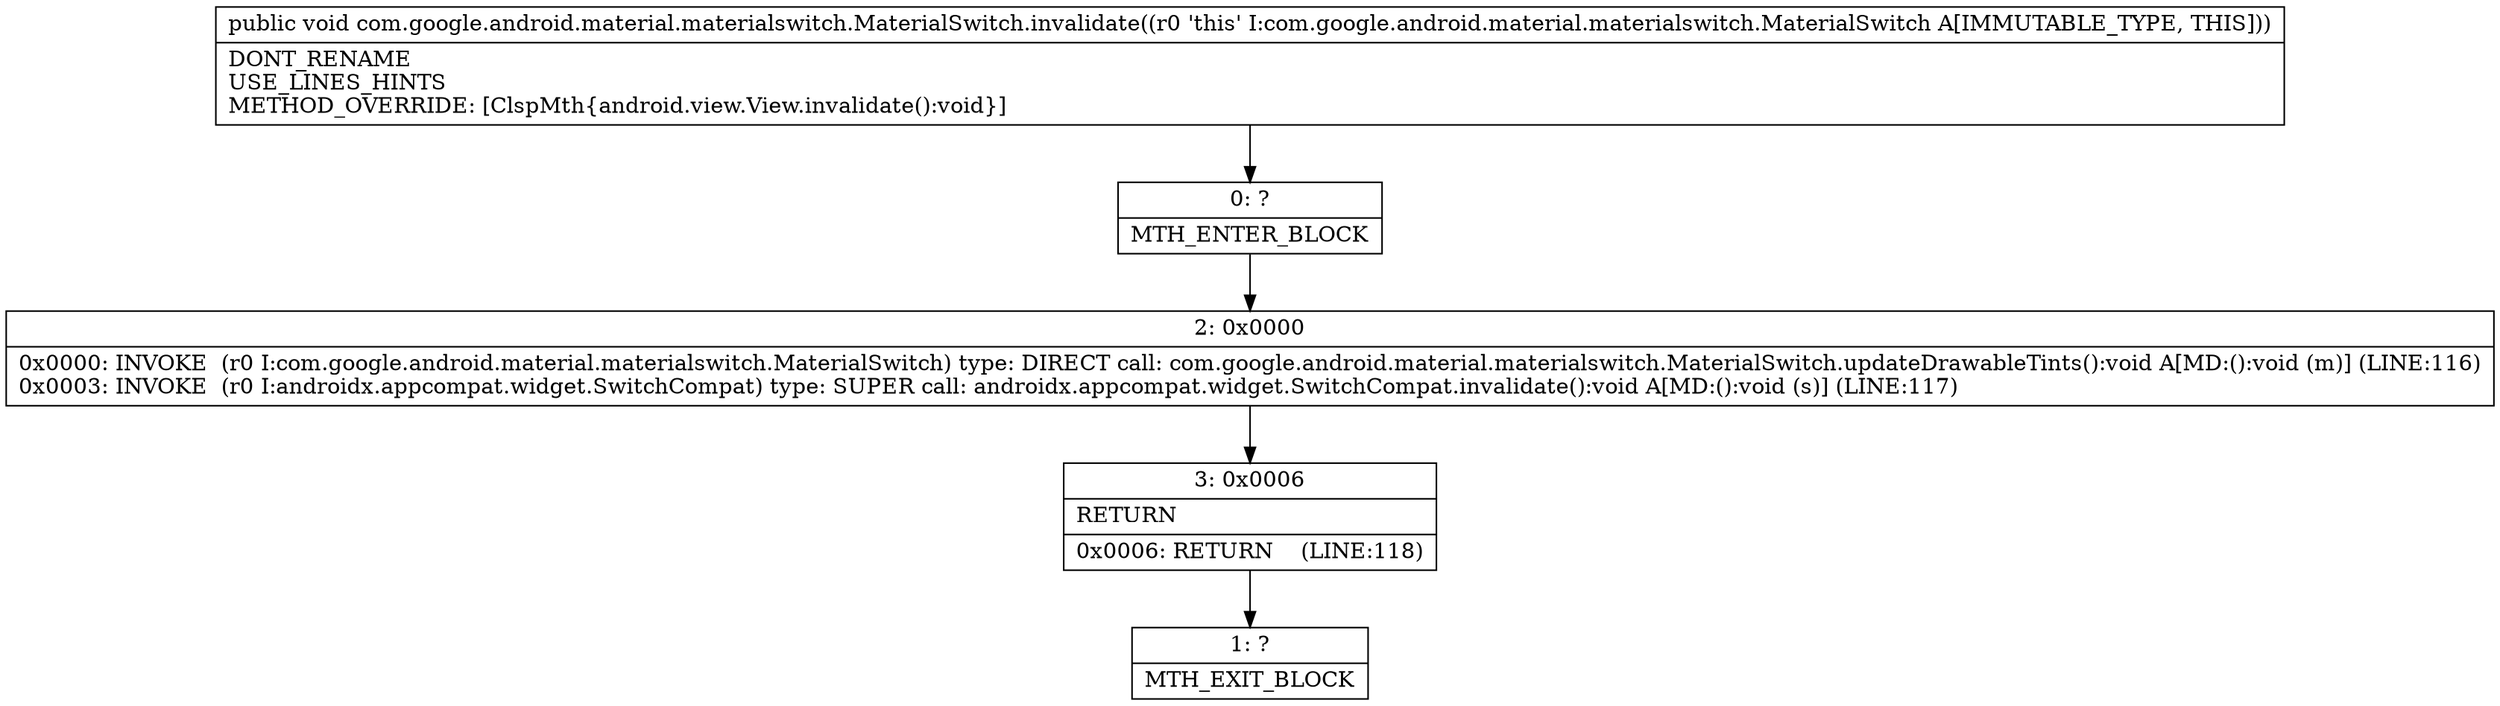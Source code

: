 digraph "CFG forcom.google.android.material.materialswitch.MaterialSwitch.invalidate()V" {
Node_0 [shape=record,label="{0\:\ ?|MTH_ENTER_BLOCK\l}"];
Node_2 [shape=record,label="{2\:\ 0x0000|0x0000: INVOKE  (r0 I:com.google.android.material.materialswitch.MaterialSwitch) type: DIRECT call: com.google.android.material.materialswitch.MaterialSwitch.updateDrawableTints():void A[MD:():void (m)] (LINE:116)\l0x0003: INVOKE  (r0 I:androidx.appcompat.widget.SwitchCompat) type: SUPER call: androidx.appcompat.widget.SwitchCompat.invalidate():void A[MD:():void (s)] (LINE:117)\l}"];
Node_3 [shape=record,label="{3\:\ 0x0006|RETURN\l|0x0006: RETURN    (LINE:118)\l}"];
Node_1 [shape=record,label="{1\:\ ?|MTH_EXIT_BLOCK\l}"];
MethodNode[shape=record,label="{public void com.google.android.material.materialswitch.MaterialSwitch.invalidate((r0 'this' I:com.google.android.material.materialswitch.MaterialSwitch A[IMMUTABLE_TYPE, THIS]))  | DONT_RENAME\lUSE_LINES_HINTS\lMETHOD_OVERRIDE: [ClspMth\{android.view.View.invalidate():void\}]\l}"];
MethodNode -> Node_0;Node_0 -> Node_2;
Node_2 -> Node_3;
Node_3 -> Node_1;
}


